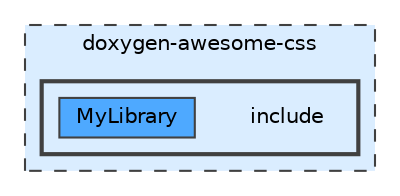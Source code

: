 digraph "doxygen-awesome-css/include"
{
 // LATEX_PDF_SIZE
  bgcolor="transparent";
  edge [fontname=Helvetica,fontsize=10,labelfontname=Helvetica,labelfontsize=10];
  node [fontname=Helvetica,fontsize=10,shape=box,height=0.2,width=0.4];
  compound=true
  subgraph clusterdir_1a55803d4667afd0b5d398f378b65f85 {
    graph [ bgcolor="#daedff", pencolor="grey25", label="doxygen-awesome-css", fontname=Helvetica,fontsize=10 style="filled,dashed", URL="dir_1a55803d4667afd0b5d398f378b65f85.html",tooltip=""]
  subgraph clusterdir_ba86a88b42f40f37f9699a5ec6affb57 {
    graph [ bgcolor="#daedff", pencolor="grey25", label="", fontname=Helvetica,fontsize=10 style="filled,bold", URL="dir_ba86a88b42f40f37f9699a5ec6affb57.html",tooltip=""]
    dir_ba86a88b42f40f37f9699a5ec6affb57 [shape=plaintext, label="include"];
  dir_737c939f4ae96c2dd4bcfc95192e6b20 [label="MyLibrary", fillcolor="#4ea9ff", color="grey25", style="filled", URL="dir_737c939f4ae96c2dd4bcfc95192e6b20.html",tooltip=""];
  }
  }
}
